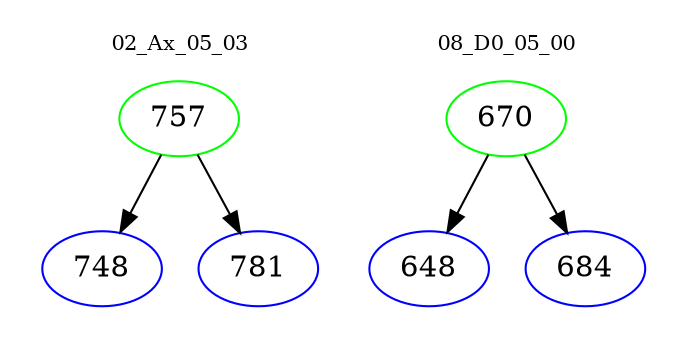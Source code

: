 digraph{
subgraph cluster_0 {
color = white
label = "02_Ax_05_03";
fontsize=10;
T0_757 [label="757", color="green"]
T0_757 -> T0_748 [color="black"]
T0_748 [label="748", color="blue"]
T0_757 -> T0_781 [color="black"]
T0_781 [label="781", color="blue"]
}
subgraph cluster_1 {
color = white
label = "08_D0_05_00";
fontsize=10;
T1_670 [label="670", color="green"]
T1_670 -> T1_648 [color="black"]
T1_648 [label="648", color="blue"]
T1_670 -> T1_684 [color="black"]
T1_684 [label="684", color="blue"]
}
}
